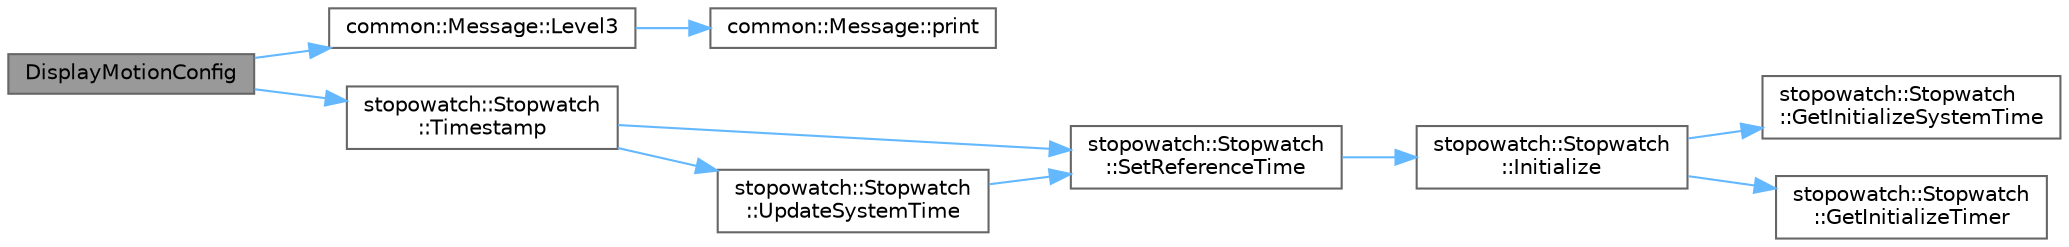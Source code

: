 digraph "DisplayMotionConfig"
{
 // LATEX_PDF_SIZE
  bgcolor="transparent";
  edge [fontname=Helvetica,fontsize=10,labelfontname=Helvetica,labelfontsize=10];
  node [fontname=Helvetica,fontsize=10,shape=box,height=0.2,width=0.4];
  rankdir="LR";
  Node1 [id="Node000001",label="DisplayMotionConfig",height=0.2,width=0.4,color="gray40", fillcolor="grey60", style="filled", fontcolor="black",tooltip="모션 구성 정보를 출력합니다."];
  Node1 -> Node2 [id="edge1_Node000001_Node000002",color="steelblue1",style="solid",tooltip=" "];
  Node2 [id="Node000002",label="common::Message::Level3",height=0.2,width=0.4,color="grey40", fillcolor="white", style="filled",URL="$classcommon_1_1_message.html#a47587b821f2c83f89008cc11f387f9db",tooltip="Level 3 메시지를 출력하는 함수입니다."];
  Node2 -> Node3 [id="edge2_Node000002_Node000003",color="steelblue1",style="solid",tooltip=" "];
  Node3 [id="Node000003",label="common::Message::print",height=0.2,width=0.4,color="grey40", fillcolor="white", style="filled",URL="$classcommon_1_1_message.html#ae483efdcb4abf9eb13d618362cf86b51",tooltip="TCHAR 형식의 문자열을 출력하는 일반적인 출력 함수입니다."];
  Node1 -> Node4 [id="edge3_Node000001_Node000004",color="steelblue1",style="solid",tooltip=" "];
  Node4 [id="Node000004",label="stopowatch::Stopwatch\l::Timestamp",height=0.2,width=0.4,color="grey40", fillcolor="white", style="filled",URL="$classstopowatch_1_1_stopwatch.html#aa8017c358d91e6facd902a0f12176da0",tooltip="현재 시간의 타임스탬프를 문자열로 반환하는 함수입니다."];
  Node4 -> Node5 [id="edge4_Node000004_Node000005",color="steelblue1",style="solid",tooltip=" "];
  Node5 [id="Node000005",label="stopowatch::Stopwatch\l::SetReferenceTime",height=0.2,width=0.4,color="grey40", fillcolor="white", style="filled",URL="$classstopowatch_1_1_stopwatch.html#ab9109777a989e397989e57ed02f963aa",tooltip="참조 시간을 설정하는 함수입니다."];
  Node5 -> Node6 [id="edge5_Node000005_Node000006",color="steelblue1",style="solid",tooltip=" "];
  Node6 [id="Node000006",label="stopowatch::Stopwatch\l::Initialize",height=0.2,width=0.4,color="grey40", fillcolor="white", style="filled",URL="$classstopowatch_1_1_stopwatch.html#a7a6a5fa3f41742bb98935745bec45665",tooltip="초기화 함수입니다."];
  Node6 -> Node7 [id="edge6_Node000006_Node000007",color="steelblue1",style="solid",tooltip=" "];
  Node7 [id="Node000007",label="stopowatch::Stopwatch\l::GetInitializeSystemTime",height=0.2,width=0.4,color="grey40", fillcolor="white", style="filled",URL="$classstopowatch_1_1_stopwatch.html#af155ffd67bd7a0ac1694d33b4a97c88e",tooltip="초기 시스템 시간을 가져오는 함수입니다."];
  Node6 -> Node8 [id="edge7_Node000006_Node000008",color="steelblue1",style="solid",tooltip=" "];
  Node8 [id="Node000008",label="stopowatch::Stopwatch\l::GetInitializeTimer",height=0.2,width=0.4,color="grey40", fillcolor="white", style="filled",URL="$classstopowatch_1_1_stopwatch.html#a1e83a2b729d9d09cee68f4343e7935d8",tooltip="초기 타이머를 설정하는 함수입니다."];
  Node4 -> Node9 [id="edge8_Node000004_Node000009",color="steelblue1",style="solid",tooltip=" "];
  Node9 [id="Node000009",label="stopowatch::Stopwatch\l::UpdateSystemTime",height=0.2,width=0.4,color="grey40", fillcolor="white", style="filled",URL="$classstopowatch_1_1_stopwatch.html#a10e8747e2e04ee2a402f848bfb001d99",tooltip="현재 시스템 시간을 업데이트하는 함수입니다."];
  Node9 -> Node5 [id="edge9_Node000009_Node000005",color="steelblue1",style="solid",tooltip=" "];
}
